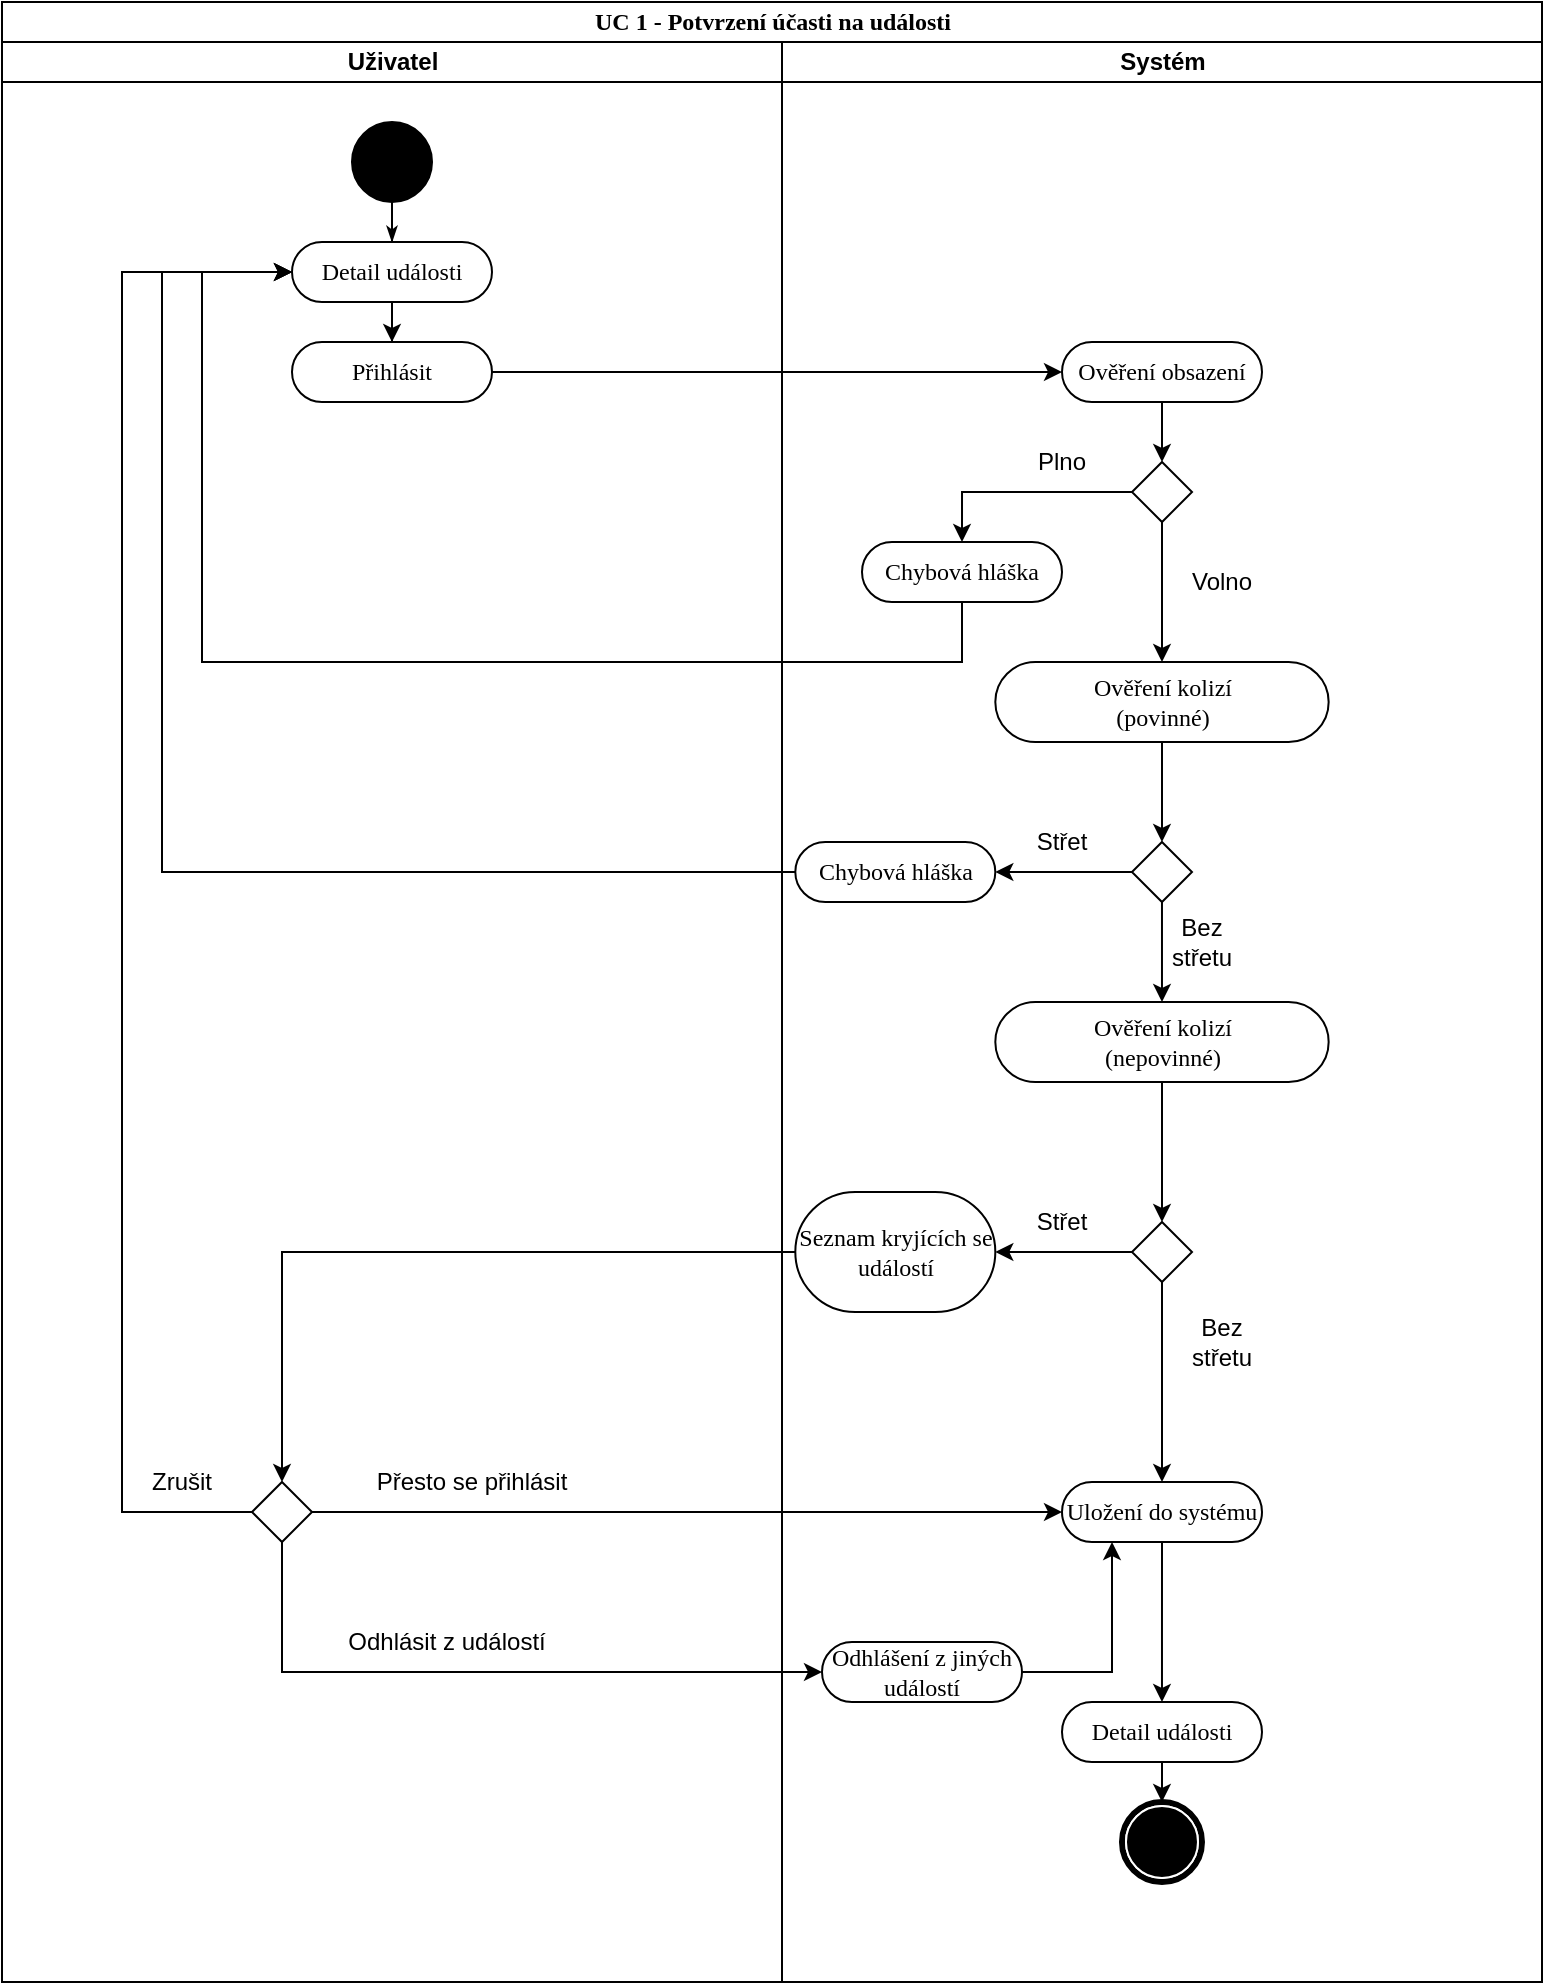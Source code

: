 <mxfile version="13.8.8" type="github">
  <diagram name="Page-1" id="0783ab3e-0a74-02c8-0abd-f7b4e66b4bec">
    <mxGraphModel dx="1422" dy="705" grid="1" gridSize="10" guides="1" tooltips="1" connect="1" arrows="1" fold="1" page="1" pageScale="1" pageWidth="850" pageHeight="1100" background="#ffffff" math="0" shadow="0">
      <root>
        <mxCell id="0" />
        <mxCell id="1" parent="0" />
        <mxCell id="1c1d494c118603dd-1" value="UC 1 - Potvrzení účasti na události" style="swimlane;html=1;childLayout=stackLayout;startSize=20;rounded=0;shadow=0;comic=0;labelBackgroundColor=none;strokeWidth=1;fontFamily=Verdana;fontSize=12;align=center;" parent="1" vertex="1">
          <mxGeometry x="40" y="20" width="770" height="990" as="geometry" />
        </mxCell>
        <mxCell id="C9J_RSHf58IaOL_2hDed-5" value="" style="edgeStyle=orthogonalEdgeStyle;rounded=0;orthogonalLoop=1;jettySize=auto;html=1;entryX=0;entryY=0.5;entryDx=0;entryDy=0;" parent="1c1d494c118603dd-1" source="C9J_RSHf58IaOL_2hDed-2" target="C9J_RSHf58IaOL_2hDed-4" edge="1">
          <mxGeometry relative="1" as="geometry">
            <Array as="points">
              <mxPoint x="430" y="185" />
              <mxPoint x="430" y="185" />
            </Array>
            <mxPoint x="450" y="280" as="targetPoint" />
          </mxGeometry>
        </mxCell>
        <mxCell id="C9J_RSHf58IaOL_2hDed-10" value="" style="edgeStyle=orthogonalEdgeStyle;rounded=0;orthogonalLoop=1;jettySize=auto;html=1;exitX=0.5;exitY=1;exitDx=0;exitDy=0;entryX=0;entryY=0.5;entryDx=0;entryDy=0;" parent="1c1d494c118603dd-1" source="C9J_RSHf58IaOL_2hDed-9" target="60571a20871a0731-8" edge="1">
          <mxGeometry relative="1" as="geometry">
            <mxPoint x="205" y="240" as="sourcePoint" />
            <mxPoint x="590" y="310" as="targetPoint" />
            <Array as="points">
              <mxPoint x="480" y="330" />
              <mxPoint x="100" y="330" />
              <mxPoint x="100" y="135" />
            </Array>
          </mxGeometry>
        </mxCell>
        <mxCell id="C9J_RSHf58IaOL_2hDed-30" style="edgeStyle=orthogonalEdgeStyle;rounded=0;orthogonalLoop=1;jettySize=auto;html=1;exitX=1;exitY=0.5;exitDx=0;exitDy=0;entryX=0;entryY=0.5;entryDx=0;entryDy=0;" parent="1c1d494c118603dd-1" source="C9J_RSHf58IaOL_2hDed-27" target="C9J_RSHf58IaOL_2hDed-23" edge="1">
          <mxGeometry relative="1" as="geometry" />
        </mxCell>
        <mxCell id="C9J_RSHf58IaOL_2hDed-34" style="edgeStyle=orthogonalEdgeStyle;rounded=0;orthogonalLoop=1;jettySize=auto;html=1;exitX=0.5;exitY=1;exitDx=0;exitDy=0;entryX=0;entryY=0.5;entryDx=0;entryDy=0;" parent="1c1d494c118603dd-1" source="C9J_RSHf58IaOL_2hDed-27" target="C9J_RSHf58IaOL_2hDed-32" edge="1">
          <mxGeometry relative="1" as="geometry" />
        </mxCell>
        <mxCell id="1c1d494c118603dd-3" value="Uživatel" style="swimlane;html=1;startSize=20;" parent="1c1d494c118603dd-1" vertex="1">
          <mxGeometry y="20" width="390" height="970" as="geometry" />
        </mxCell>
        <mxCell id="60571a20871a0731-4" value="" style="ellipse;whiteSpace=wrap;html=1;rounded=0;shadow=0;comic=0;labelBackgroundColor=none;strokeWidth=1;fillColor=#000000;fontFamily=Verdana;fontSize=12;align=center;" parent="1c1d494c118603dd-3" vertex="1">
          <mxGeometry x="175" y="40" width="40" height="40" as="geometry" />
        </mxCell>
        <mxCell id="60571a20871a0731-8" value="Detail události" style="rounded=1;whiteSpace=wrap;html=1;shadow=0;comic=0;labelBackgroundColor=none;strokeWidth=1;fontFamily=Verdana;fontSize=12;align=center;arcSize=50;" parent="1c1d494c118603dd-3" vertex="1">
          <mxGeometry x="145" y="100" width="100" height="30" as="geometry" />
        </mxCell>
        <mxCell id="1c1d494c118603dd-27" style="edgeStyle=orthogonalEdgeStyle;rounded=0;html=1;labelBackgroundColor=none;startArrow=none;startFill=0;startSize=5;endArrow=classicThin;endFill=1;endSize=5;jettySize=auto;orthogonalLoop=1;strokeWidth=1;fontFamily=Verdana;fontSize=12" parent="1c1d494c118603dd-3" source="60571a20871a0731-4" target="60571a20871a0731-8" edge="1">
          <mxGeometry relative="1" as="geometry" />
        </mxCell>
        <mxCell id="C9J_RSHf58IaOL_2hDed-2" value="Přihlásit" style="rounded=1;whiteSpace=wrap;html=1;shadow=0;comic=0;labelBackgroundColor=none;strokeWidth=1;fontFamily=Verdana;fontSize=12;align=center;arcSize=50;" parent="1c1d494c118603dd-3" vertex="1">
          <mxGeometry x="145" y="150" width="100" height="30" as="geometry" />
        </mxCell>
        <mxCell id="C9J_RSHf58IaOL_2hDed-3" value="" style="edgeStyle=orthogonalEdgeStyle;rounded=0;orthogonalLoop=1;jettySize=auto;html=1;" parent="1c1d494c118603dd-3" source="60571a20871a0731-8" target="C9J_RSHf58IaOL_2hDed-2" edge="1">
          <mxGeometry relative="1" as="geometry" />
        </mxCell>
        <mxCell id="C9J_RSHf58IaOL_2hDed-27" value="" style="rhombus;" parent="1c1d494c118603dd-3" vertex="1">
          <mxGeometry x="125" y="720" width="30" height="30" as="geometry" />
        </mxCell>
        <mxCell id="C9J_RSHf58IaOL_2hDed-31" value="Přesto se přihlásit" style="text;html=1;strokeColor=none;fillColor=none;align=center;verticalAlign=middle;whiteSpace=wrap;rounded=0;" parent="1c1d494c118603dd-3" vertex="1">
          <mxGeometry x="180" y="710" width="110" height="20" as="geometry" />
        </mxCell>
        <mxCell id="C9J_RSHf58IaOL_2hDed-35" value="Odhlásit z událostí" style="text;html=1;strokeColor=none;fillColor=none;align=center;verticalAlign=middle;whiteSpace=wrap;rounded=0;" parent="1c1d494c118603dd-3" vertex="1">
          <mxGeometry x="155" y="790" width="135" height="20" as="geometry" />
        </mxCell>
        <mxCell id="C9J_RSHf58IaOL_2hDed-37" style="edgeStyle=orthogonalEdgeStyle;rounded=0;orthogonalLoop=1;jettySize=auto;html=1;exitX=0;exitY=0.5;exitDx=0;exitDy=0;entryX=0;entryY=0.5;entryDx=0;entryDy=0;" parent="1c1d494c118603dd-3" source="C9J_RSHf58IaOL_2hDed-27" target="60571a20871a0731-8" edge="1">
          <mxGeometry relative="1" as="geometry">
            <mxPoint x="60" y="120" as="targetPoint" />
            <Array as="points">
              <mxPoint x="60" y="735" />
              <mxPoint x="60" y="115" />
            </Array>
          </mxGeometry>
        </mxCell>
        <mxCell id="C9J_RSHf58IaOL_2hDed-39" value="Zrušit" style="text;html=1;strokeColor=none;fillColor=none;align=center;verticalAlign=middle;whiteSpace=wrap;rounded=0;" parent="1c1d494c118603dd-3" vertex="1">
          <mxGeometry x="70" y="710" width="40" height="20" as="geometry" />
        </mxCell>
        <mxCell id="1c1d494c118603dd-4" value="Systém" style="swimlane;html=1;startSize=20;" parent="1c1d494c118603dd-1" vertex="1">
          <mxGeometry x="390" y="20" width="380" height="970" as="geometry" />
        </mxCell>
        <mxCell id="C9J_RSHf58IaOL_2hDed-4" value="Ověření obsazení" style="rounded=1;whiteSpace=wrap;html=1;shadow=0;comic=0;labelBackgroundColor=none;strokeWidth=1;fontFamily=Verdana;fontSize=12;align=center;arcSize=50;" parent="1c1d494c118603dd-4" vertex="1">
          <mxGeometry x="140" y="150" width="100" height="30" as="geometry" />
        </mxCell>
        <mxCell id="C9J_RSHf58IaOL_2hDed-6" value="" style="rhombus;" parent="1c1d494c118603dd-4" vertex="1">
          <mxGeometry x="175.01" y="210" width="30" height="30" as="geometry" />
        </mxCell>
        <mxCell id="C9J_RSHf58IaOL_2hDed-7" value="" style="endArrow=classic;html=1;entryX=0.5;entryY=0;entryDx=0;entryDy=0;exitX=0.5;exitY=1;exitDx=0;exitDy=0;" parent="1c1d494c118603dd-4" source="C9J_RSHf58IaOL_2hDed-4" target="C9J_RSHf58IaOL_2hDed-6" edge="1">
          <mxGeometry width="50" height="50" relative="1" as="geometry">
            <mxPoint x="180" y="450" as="sourcePoint" />
            <mxPoint x="230" y="400" as="targetPoint" />
          </mxGeometry>
        </mxCell>
        <mxCell id="C9J_RSHf58IaOL_2hDed-8" value="" style="endArrow=classic;html=1;exitX=0;exitY=0.5;exitDx=0;exitDy=0;entryX=0.5;entryY=0;entryDx=0;entryDy=0;rounded=0;" parent="1c1d494c118603dd-4" source="C9J_RSHf58IaOL_2hDed-6" target="C9J_RSHf58IaOL_2hDed-9" edge="1">
          <mxGeometry width="50" height="50" relative="1" as="geometry">
            <mxPoint x="150.01" y="400" as="sourcePoint" />
            <mxPoint x="90.01" y="225" as="targetPoint" />
            <Array as="points">
              <mxPoint x="90.01" y="225" />
            </Array>
          </mxGeometry>
        </mxCell>
        <mxCell id="C9J_RSHf58IaOL_2hDed-9" value="Chybová hláška" style="rounded=1;whiteSpace=wrap;html=1;shadow=0;comic=0;labelBackgroundColor=none;strokeWidth=1;fontFamily=Verdana;fontSize=12;align=center;arcSize=50;" parent="1c1d494c118603dd-4" vertex="1">
          <mxGeometry x="40" y="250" width="100" height="30" as="geometry" />
        </mxCell>
        <mxCell id="C9J_RSHf58IaOL_2hDed-11" value="Plno" style="text;html=1;strokeColor=none;fillColor=none;align=center;verticalAlign=middle;whiteSpace=wrap;rounded=0;" parent="1c1d494c118603dd-4" vertex="1">
          <mxGeometry x="120.01" y="200" width="40" height="20" as="geometry" />
        </mxCell>
        <mxCell id="C9J_RSHf58IaOL_2hDed-12" value="" style="endArrow=classic;html=1;exitX=0.5;exitY=1;exitDx=0;exitDy=0;entryX=0.5;entryY=0;entryDx=0;entryDy=0;" parent="1c1d494c118603dd-4" source="C9J_RSHf58IaOL_2hDed-6" edge="1" target="7R3QSyD88sJ-GN9zssv7-1">
          <mxGeometry width="50" height="50" relative="1" as="geometry">
            <mxPoint x="160.01" y="560" as="sourcePoint" />
            <mxPoint x="190.01" y="290" as="targetPoint" />
          </mxGeometry>
        </mxCell>
        <mxCell id="C9J_RSHf58IaOL_2hDed-13" value="Ověření kolizí&lt;br&gt;(nepovinné)" style="rounded=1;whiteSpace=wrap;html=1;shadow=0;comic=0;labelBackgroundColor=none;strokeWidth=1;fontFamily=Verdana;fontSize=12;align=center;arcSize=50;" parent="1c1d494c118603dd-4" vertex="1">
          <mxGeometry x="106.66" y="480" width="166.67" height="40" as="geometry" />
        </mxCell>
        <mxCell id="C9J_RSHf58IaOL_2hDed-14" value="" style="rhombus;" parent="1c1d494c118603dd-4" vertex="1">
          <mxGeometry x="175" y="590" width="30" height="30" as="geometry" />
        </mxCell>
        <mxCell id="C9J_RSHf58IaOL_2hDed-15" value="" style="endArrow=classic;html=1;entryX=0.5;entryY=0;entryDx=0;entryDy=0;" parent="1c1d494c118603dd-4" target="C9J_RSHf58IaOL_2hDed-14" edge="1">
          <mxGeometry width="50" height="50" relative="1" as="geometry">
            <mxPoint x="190" y="520" as="sourcePoint" />
            <mxPoint x="-200" y="600" as="targetPoint" />
          </mxGeometry>
        </mxCell>
        <mxCell id="C9J_RSHf58IaOL_2hDed-19" value="Střet" style="text;html=1;strokeColor=none;fillColor=none;align=center;verticalAlign=middle;whiteSpace=wrap;rounded=0;" parent="1c1d494c118603dd-4" vertex="1">
          <mxGeometry x="120.01" y="580" width="40" height="20" as="geometry" />
        </mxCell>
        <mxCell id="C9J_RSHf58IaOL_2hDed-20" value="" style="endArrow=classic;html=1;rounded=0;exitX=0.5;exitY=1;exitDx=0;exitDy=0;entryX=0.5;entryY=0;entryDx=0;entryDy=0;" parent="1c1d494c118603dd-4" source="C9J_RSHf58IaOL_2hDed-14" target="C9J_RSHf58IaOL_2hDed-23" edge="1">
          <mxGeometry width="50" height="50" relative="1" as="geometry">
            <mxPoint x="180" y="780" as="sourcePoint" />
            <mxPoint x="190" y="640" as="targetPoint" />
          </mxGeometry>
        </mxCell>
        <mxCell id="C9J_RSHf58IaOL_2hDed-21" value="Volno" style="text;html=1;strokeColor=none;fillColor=none;align=center;verticalAlign=middle;whiteSpace=wrap;rounded=0;" parent="1c1d494c118603dd-4" vertex="1">
          <mxGeometry x="200.01" y="260" width="40" height="20" as="geometry" />
        </mxCell>
        <mxCell id="C9J_RSHf58IaOL_2hDed-22" value="Bez střetu" style="text;html=1;strokeColor=none;fillColor=none;align=center;verticalAlign=middle;whiteSpace=wrap;rounded=0;" parent="1c1d494c118603dd-4" vertex="1">
          <mxGeometry x="200" y="640" width="40" height="20" as="geometry" />
        </mxCell>
        <mxCell id="C9J_RSHf58IaOL_2hDed-23" value="Uložení do systému" style="rounded=1;whiteSpace=wrap;html=1;shadow=0;comic=0;labelBackgroundColor=none;strokeWidth=1;fontFamily=Verdana;fontSize=12;align=center;arcSize=50;" parent="1c1d494c118603dd-4" vertex="1">
          <mxGeometry x="140" y="720" width="100" height="30" as="geometry" />
        </mxCell>
        <mxCell id="C9J_RSHf58IaOL_2hDed-36" style="edgeStyle=orthogonalEdgeStyle;rounded=0;orthogonalLoop=1;jettySize=auto;html=1;exitX=1;exitY=0.5;exitDx=0;exitDy=0;entryX=0.25;entryY=1;entryDx=0;entryDy=0;" parent="1c1d494c118603dd-4" source="C9J_RSHf58IaOL_2hDed-32" target="C9J_RSHf58IaOL_2hDed-23" edge="1">
          <mxGeometry relative="1" as="geometry" />
        </mxCell>
        <mxCell id="C9J_RSHf58IaOL_2hDed-32" value="Odhlášení z jiných událostí" style="rounded=1;whiteSpace=wrap;html=1;shadow=0;comic=0;labelBackgroundColor=none;strokeWidth=1;fontFamily=Verdana;fontSize=12;align=center;arcSize=50;" parent="1c1d494c118603dd-4" vertex="1">
          <mxGeometry x="20" y="800" width="100" height="30" as="geometry" />
        </mxCell>
        <mxCell id="60571a20871a0731-5" value="" style="shape=mxgraph.bpmn.shape;html=1;verticalLabelPosition=bottom;labelBackgroundColor=#ffffff;verticalAlign=top;perimeter=ellipsePerimeter;outline=end;symbol=terminate;rounded=0;shadow=0;comic=0;strokeWidth=1;fontFamily=Verdana;fontSize=12;align=center;" parent="1c1d494c118603dd-4" vertex="1">
          <mxGeometry x="169.99" y="880" width="40" height="40" as="geometry" />
        </mxCell>
        <mxCell id="C9J_RSHf58IaOL_2hDed-25" value="Detail události" style="rounded=1;whiteSpace=wrap;html=1;shadow=0;comic=0;labelBackgroundColor=none;strokeWidth=1;fontFamily=Verdana;fontSize=12;align=center;arcSize=50;" parent="1c1d494c118603dd-4" vertex="1">
          <mxGeometry x="140" y="830" width="100" height="30" as="geometry" />
        </mxCell>
        <mxCell id="C9J_RSHf58IaOL_2hDed-26" value="" style="endArrow=classic;html=1;exitX=0.5;exitY=1;exitDx=0;exitDy=0;entryX=0.5;entryY=0;entryDx=0;entryDy=0;" parent="1c1d494c118603dd-4" target="60571a20871a0731-5" edge="1">
          <mxGeometry width="50" height="50" relative="1" as="geometry">
            <mxPoint x="189.99" y="860" as="sourcePoint" />
            <mxPoint x="299.99" y="850" as="targetPoint" />
          </mxGeometry>
        </mxCell>
        <mxCell id="C9J_RSHf58IaOL_2hDed-24" value="" style="endArrow=classic;html=1;exitX=0.5;exitY=1;exitDx=0;exitDy=0;rounded=0;entryX=0.5;entryY=0;entryDx=0;entryDy=0;" parent="1c1d494c118603dd-4" source="C9J_RSHf58IaOL_2hDed-23" edge="1">
          <mxGeometry width="50" height="50" relative="1" as="geometry">
            <mxPoint x="189.99" y="770" as="sourcePoint" />
            <mxPoint x="189.99" y="830" as="targetPoint" />
            <Array as="points">
              <mxPoint x="189.99" y="800" />
            </Array>
          </mxGeometry>
        </mxCell>
        <mxCell id="C9J_RSHf58IaOL_2hDed-16" value="Seznam kryjících se událostí" style="rounded=1;whiteSpace=wrap;html=1;shadow=0;comic=0;labelBackgroundColor=none;strokeWidth=1;fontFamily=Verdana;fontSize=12;align=center;arcSize=50;" parent="1c1d494c118603dd-4" vertex="1">
          <mxGeometry x="6.66" y="575" width="100" height="60" as="geometry" />
        </mxCell>
        <mxCell id="C9J_RSHf58IaOL_2hDed-17" value="" style="endArrow=classic;html=1;exitX=0;exitY=0.5;exitDx=0;exitDy=0;entryX=1;entryY=0.5;entryDx=0;entryDy=0;rounded=0;" parent="1c1d494c118603dd-4" source="C9J_RSHf58IaOL_2hDed-14" target="C9J_RSHf58IaOL_2hDed-16" edge="1">
          <mxGeometry width="50" height="50" relative="1" as="geometry">
            <mxPoint x="80" y="580" as="sourcePoint" />
            <mxPoint x="130" y="530" as="targetPoint" />
            <Array as="points" />
          </mxGeometry>
        </mxCell>
        <mxCell id="7R3QSyD88sJ-GN9zssv7-1" value="Ověření kolizí&lt;br&gt;(povinné)" style="rounded=1;whiteSpace=wrap;html=1;shadow=0;comic=0;labelBackgroundColor=none;strokeWidth=1;fontFamily=Verdana;fontSize=12;align=center;arcSize=50;" vertex="1" parent="1c1d494c118603dd-4">
          <mxGeometry x="106.66" y="310" width="166.67" height="40" as="geometry" />
        </mxCell>
        <mxCell id="7R3QSyD88sJ-GN9zssv7-4" style="edgeStyle=orthogonalEdgeStyle;rounded=0;orthogonalLoop=1;jettySize=auto;html=1;exitX=0.5;exitY=1;exitDx=0;exitDy=0;entryX=0.5;entryY=0;entryDx=0;entryDy=0;" edge="1" parent="1c1d494c118603dd-4" source="7R3QSyD88sJ-GN9zssv7-2" target="C9J_RSHf58IaOL_2hDed-13">
          <mxGeometry relative="1" as="geometry" />
        </mxCell>
        <mxCell id="7R3QSyD88sJ-GN9zssv7-11" style="edgeStyle=orthogonalEdgeStyle;rounded=0;orthogonalLoop=1;jettySize=auto;html=1;exitX=0;exitY=0.5;exitDx=0;exitDy=0;entryX=1;entryY=0.5;entryDx=0;entryDy=0;" edge="1" parent="1c1d494c118603dd-4" source="7R3QSyD88sJ-GN9zssv7-2" target="7R3QSyD88sJ-GN9zssv7-9">
          <mxGeometry relative="1" as="geometry" />
        </mxCell>
        <mxCell id="7R3QSyD88sJ-GN9zssv7-2" value="" style="rhombus;" vertex="1" parent="1c1d494c118603dd-4">
          <mxGeometry x="174.99" y="400" width="30" height="30" as="geometry" />
        </mxCell>
        <mxCell id="7R3QSyD88sJ-GN9zssv7-3" value="" style="endArrow=classic;html=1;entryX=0.5;entryY=0;entryDx=0;entryDy=0;exitX=0.5;exitY=1;exitDx=0;exitDy=0;" edge="1" parent="1c1d494c118603dd-4" target="7R3QSyD88sJ-GN9zssv7-2">
          <mxGeometry width="50" height="50" relative="1" as="geometry">
            <mxPoint x="189.99" y="350" as="sourcePoint" />
            <mxPoint x="-630.01" y="410" as="targetPoint" />
          </mxGeometry>
        </mxCell>
        <mxCell id="7R3QSyD88sJ-GN9zssv7-5" value="Bez střetu" style="text;html=1;strokeColor=none;fillColor=none;align=center;verticalAlign=middle;whiteSpace=wrap;rounded=0;" vertex="1" parent="1c1d494c118603dd-4">
          <mxGeometry x="190" y="440" width="40" height="20" as="geometry" />
        </mxCell>
        <mxCell id="7R3QSyD88sJ-GN9zssv7-7" value="Střet" style="text;html=1;strokeColor=none;fillColor=none;align=center;verticalAlign=middle;whiteSpace=wrap;rounded=0;" vertex="1" parent="1c1d494c118603dd-4">
          <mxGeometry x="120" y="390" width="40" height="20" as="geometry" />
        </mxCell>
        <mxCell id="7R3QSyD88sJ-GN9zssv7-9" value="Chybová hláška" style="rounded=1;whiteSpace=wrap;html=1;shadow=0;comic=0;labelBackgroundColor=none;strokeWidth=1;fontFamily=Verdana;fontSize=12;align=center;arcSize=50;" vertex="1" parent="1c1d494c118603dd-4">
          <mxGeometry x="6.66" y="400" width="100" height="30" as="geometry" />
        </mxCell>
        <mxCell id="C9J_RSHf58IaOL_2hDed-28" value="" style="endArrow=classic;html=1;exitX=0;exitY=0.5;exitDx=0;exitDy=0;entryX=0.5;entryY=0;entryDx=0;entryDy=0;rounded=0;" parent="1c1d494c118603dd-1" source="C9J_RSHf58IaOL_2hDed-16" target="C9J_RSHf58IaOL_2hDed-27" edge="1">
          <mxGeometry width="50" height="50" relative="1" as="geometry">
            <mxPoint x="230" y="730" as="sourcePoint" />
            <mxPoint x="280" y="680" as="targetPoint" />
            <Array as="points">
              <mxPoint x="140" y="625" />
            </Array>
          </mxGeometry>
        </mxCell>
        <mxCell id="7R3QSyD88sJ-GN9zssv7-12" style="edgeStyle=orthogonalEdgeStyle;rounded=0;orthogonalLoop=1;jettySize=auto;html=1;exitX=0;exitY=0.5;exitDx=0;exitDy=0;entryX=0;entryY=0.5;entryDx=0;entryDy=0;" edge="1" parent="1c1d494c118603dd-1" source="7R3QSyD88sJ-GN9zssv7-9" target="60571a20871a0731-8">
          <mxGeometry relative="1" as="geometry">
            <Array as="points">
              <mxPoint x="80" y="435" />
              <mxPoint x="80" y="135" />
            </Array>
          </mxGeometry>
        </mxCell>
      </root>
    </mxGraphModel>
  </diagram>
</mxfile>

